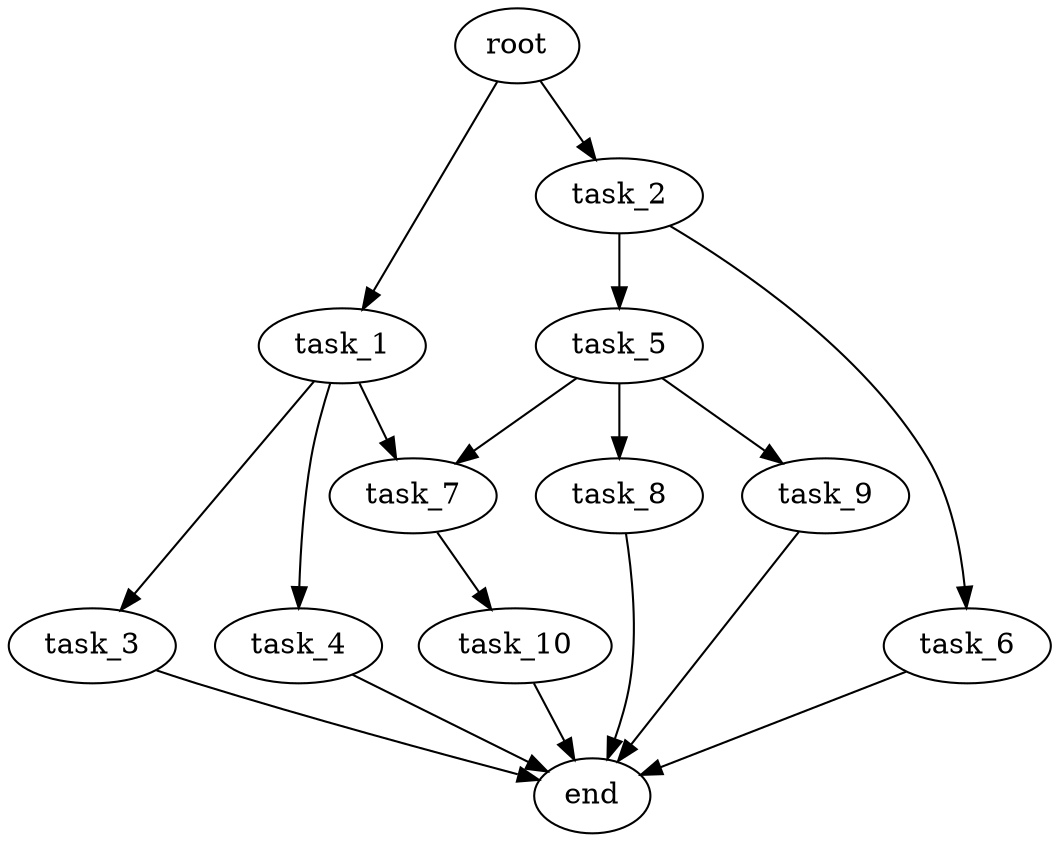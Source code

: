 digraph G {
  root [size="0.000000e+00"];
  task_1 [size="6.389748e+10"];
  task_2 [size="4.243665e+10"];
  task_3 [size="2.501732e+10"];
  task_4 [size="8.453194e+10"];
  task_5 [size="1.992971e+10"];
  task_6 [size="3.847548e+10"];
  task_7 [size="4.832597e+10"];
  task_8 [size="2.372820e+10"];
  task_9 [size="5.719655e+10"];
  task_10 [size="5.748544e+10"];
  end [size="0.000000e+00"];

  root -> task_1 [size="1.000000e-12"];
  root -> task_2 [size="1.000000e-12"];
  task_1 -> task_3 [size="2.501732e+08"];
  task_1 -> task_4 [size="8.453194e+08"];
  task_1 -> task_7 [size="2.416299e+08"];
  task_2 -> task_5 [size="1.992971e+08"];
  task_2 -> task_6 [size="3.847548e+08"];
  task_3 -> end [size="1.000000e-12"];
  task_4 -> end [size="1.000000e-12"];
  task_5 -> task_7 [size="2.416299e+08"];
  task_5 -> task_8 [size="2.372820e+08"];
  task_5 -> task_9 [size="5.719655e+08"];
  task_6 -> end [size="1.000000e-12"];
  task_7 -> task_10 [size="5.748544e+08"];
  task_8 -> end [size="1.000000e-12"];
  task_9 -> end [size="1.000000e-12"];
  task_10 -> end [size="1.000000e-12"];
}
